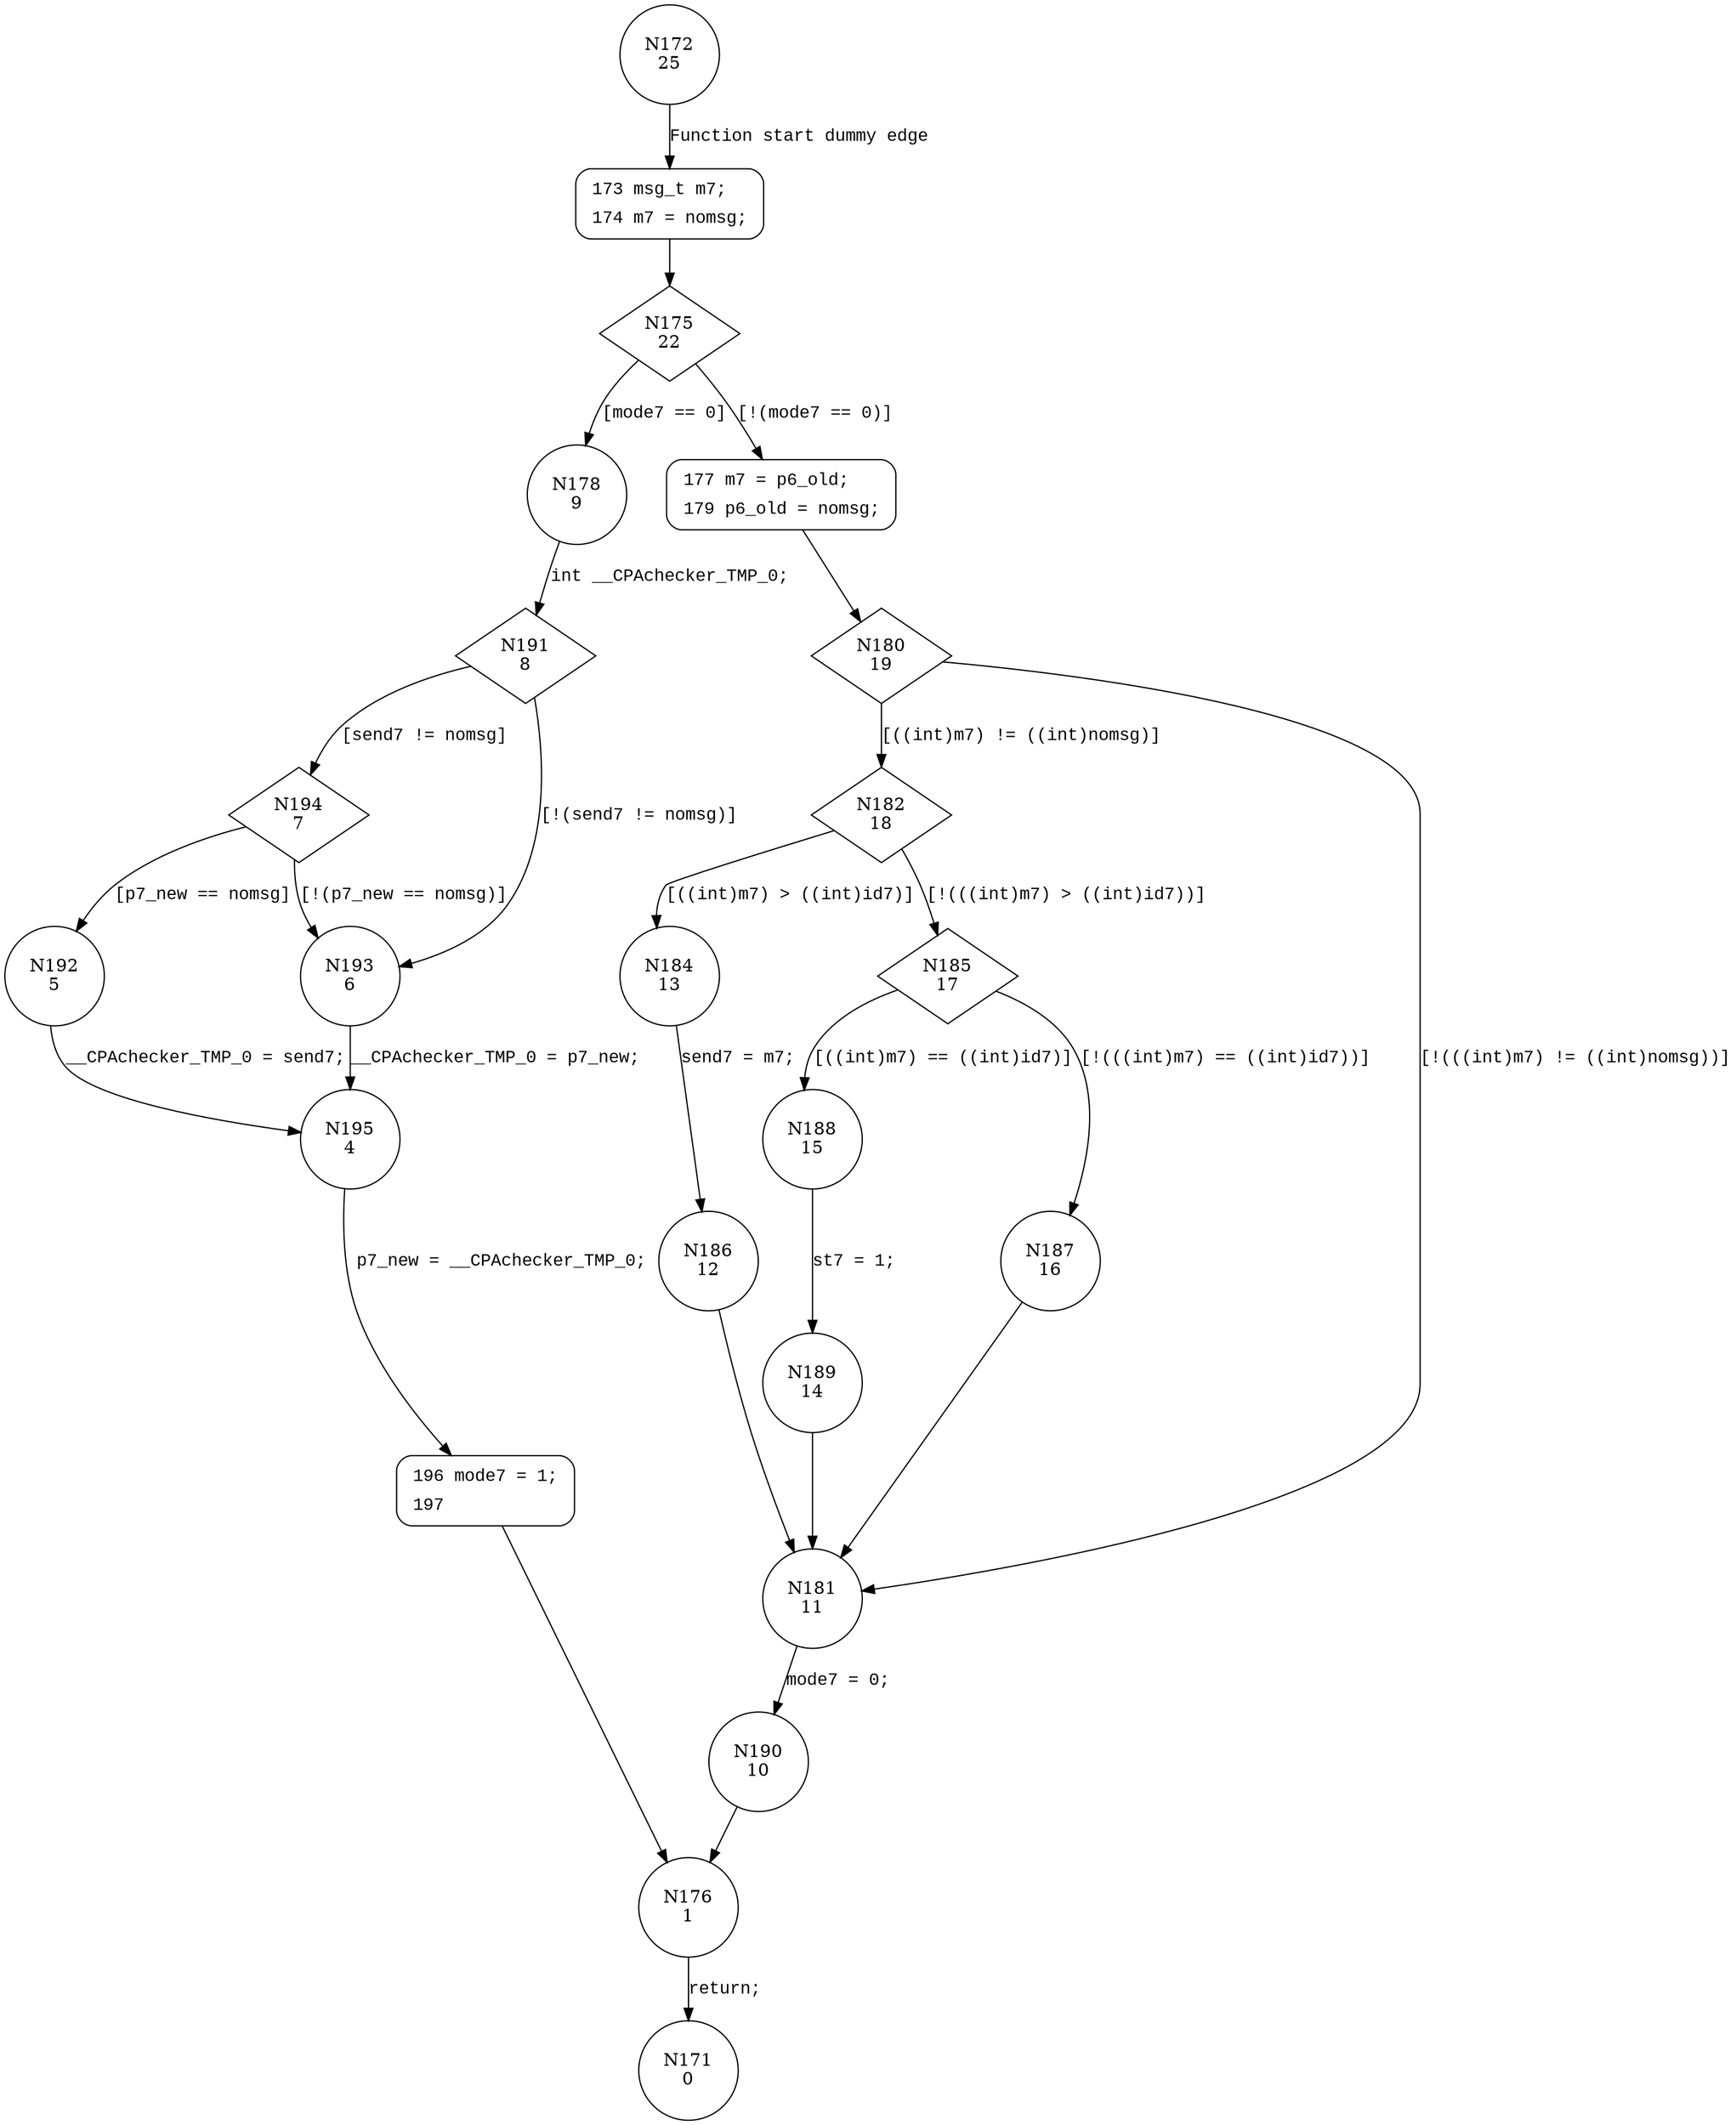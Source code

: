 digraph node7 {
172 [shape="circle" label="N172\n25"]
173 [shape="circle" label="N173\n24"]
175 [shape="diamond" label="N175\n22"]
178 [shape="circle" label="N178\n9"]
177 [shape="circle" label="N177\n21"]
180 [shape="diamond" label="N180\n19"]
182 [shape="diamond" label="N182\n18"]
181 [shape="circle" label="N181\n11"]
190 [shape="circle" label="N190\n10"]
176 [shape="circle" label="N176\n1"]
171 [shape="circle" label="N171\n0"]
184 [shape="circle" label="N184\n13"]
185 [shape="diamond" label="N185\n17"]
188 [shape="circle" label="N188\n15"]
187 [shape="circle" label="N187\n16"]
189 [shape="circle" label="N189\n14"]
186 [shape="circle" label="N186\n12"]
191 [shape="diamond" label="N191\n8"]
194 [shape="diamond" label="N194\n7"]
193 [shape="circle" label="N193\n6"]
195 [shape="circle" label="N195\n4"]
196 [shape="circle" label="N196\n3"]
192 [shape="circle" label="N192\n5"]
173 [style="filled,bold" penwidth="1" fillcolor="white" fontname="Courier New" shape="Mrecord" label=<<table border="0" cellborder="0" cellpadding="3" bgcolor="white"><tr><td align="right">173</td><td align="left">msg_t m7;</td></tr><tr><td align="right">174</td><td align="left">m7 = nomsg;</td></tr></table>>]
173 -> 175[label=""]
177 [style="filled,bold" penwidth="1" fillcolor="white" fontname="Courier New" shape="Mrecord" label=<<table border="0" cellborder="0" cellpadding="3" bgcolor="white"><tr><td align="right">177</td><td align="left">m7 = p6_old;</td></tr><tr><td align="right">179</td><td align="left">p6_old = nomsg;</td></tr></table>>]
177 -> 180[label=""]
196 [style="filled,bold" penwidth="1" fillcolor="white" fontname="Courier New" shape="Mrecord" label=<<table border="0" cellborder="0" cellpadding="3" bgcolor="white"><tr><td align="right">196</td><td align="left">mode7 = 1;</td></tr><tr><td align="right">197</td><td align="left"></td></tr></table>>]
196 -> 176[label=""]
172 -> 173 [label="Function start dummy edge" fontname="Courier New"]
175 -> 178 [label="[mode7 == 0]" fontname="Courier New"]
175 -> 177 [label="[!(mode7 == 0)]" fontname="Courier New"]
180 -> 182 [label="[((int)m7) != ((int)nomsg)]" fontname="Courier New"]
180 -> 181 [label="[!(((int)m7) != ((int)nomsg))]" fontname="Courier New"]
181 -> 190 [label="mode7 = 0;" fontname="Courier New"]
176 -> 171 [label="return;" fontname="Courier New"]
182 -> 184 [label="[((int)m7) > ((int)id7)]" fontname="Courier New"]
182 -> 185 [label="[!(((int)m7) > ((int)id7))]" fontname="Courier New"]
185 -> 188 [label="[((int)m7) == ((int)id7)]" fontname="Courier New"]
185 -> 187 [label="[!(((int)m7) == ((int)id7))]" fontname="Courier New"]
188 -> 189 [label="st7 = 1;" fontname="Courier New"]
184 -> 186 [label="send7 = m7;" fontname="Courier New"]
178 -> 191 [label="int __CPAchecker_TMP_0;" fontname="Courier New"]
191 -> 194 [label="[send7 != nomsg]" fontname="Courier New"]
191 -> 193 [label="[!(send7 != nomsg)]" fontname="Courier New"]
193 -> 195 [label="__CPAchecker_TMP_0 = p7_new;" fontname="Courier New"]
195 -> 196 [label="p7_new = __CPAchecker_TMP_0;" fontname="Courier New"]
194 -> 192 [label="[p7_new == nomsg]" fontname="Courier New"]
194 -> 193 [label="[!(p7_new == nomsg)]" fontname="Courier New"]
190 -> 176 [label="" fontname="Courier New"]
187 -> 181 [label="" fontname="Courier New"]
189 -> 181 [label="" fontname="Courier New"]
186 -> 181 [label="" fontname="Courier New"]
192 -> 195 [label="__CPAchecker_TMP_0 = send7;" fontname="Courier New"]
}